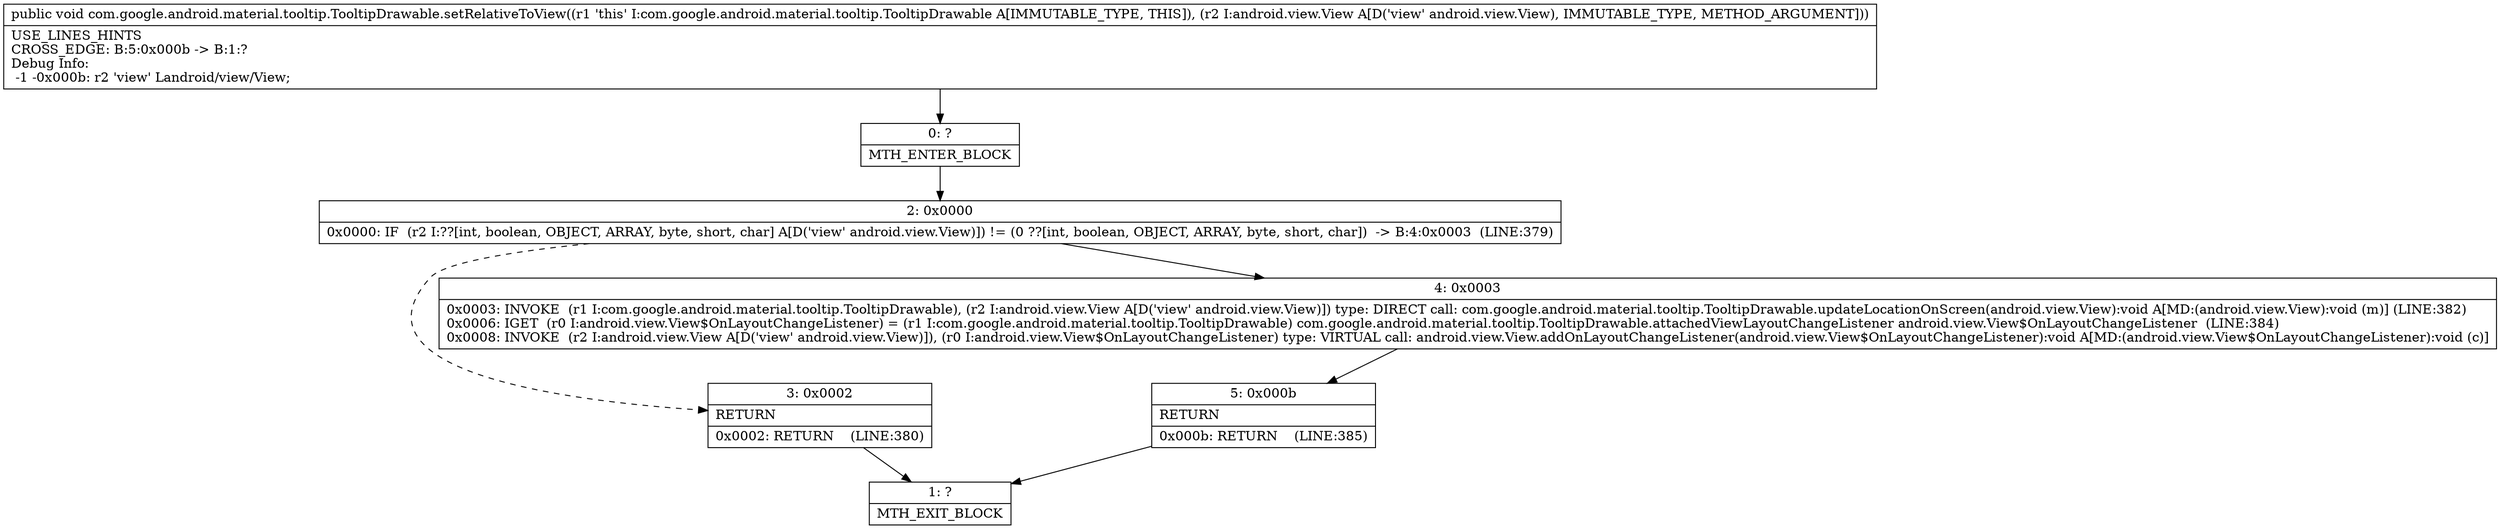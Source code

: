 digraph "CFG forcom.google.android.material.tooltip.TooltipDrawable.setRelativeToView(Landroid\/view\/View;)V" {
Node_0 [shape=record,label="{0\:\ ?|MTH_ENTER_BLOCK\l}"];
Node_2 [shape=record,label="{2\:\ 0x0000|0x0000: IF  (r2 I:??[int, boolean, OBJECT, ARRAY, byte, short, char] A[D('view' android.view.View)]) != (0 ??[int, boolean, OBJECT, ARRAY, byte, short, char])  \-\> B:4:0x0003  (LINE:379)\l}"];
Node_3 [shape=record,label="{3\:\ 0x0002|RETURN\l|0x0002: RETURN    (LINE:380)\l}"];
Node_1 [shape=record,label="{1\:\ ?|MTH_EXIT_BLOCK\l}"];
Node_4 [shape=record,label="{4\:\ 0x0003|0x0003: INVOKE  (r1 I:com.google.android.material.tooltip.TooltipDrawable), (r2 I:android.view.View A[D('view' android.view.View)]) type: DIRECT call: com.google.android.material.tooltip.TooltipDrawable.updateLocationOnScreen(android.view.View):void A[MD:(android.view.View):void (m)] (LINE:382)\l0x0006: IGET  (r0 I:android.view.View$OnLayoutChangeListener) = (r1 I:com.google.android.material.tooltip.TooltipDrawable) com.google.android.material.tooltip.TooltipDrawable.attachedViewLayoutChangeListener android.view.View$OnLayoutChangeListener  (LINE:384)\l0x0008: INVOKE  (r2 I:android.view.View A[D('view' android.view.View)]), (r0 I:android.view.View$OnLayoutChangeListener) type: VIRTUAL call: android.view.View.addOnLayoutChangeListener(android.view.View$OnLayoutChangeListener):void A[MD:(android.view.View$OnLayoutChangeListener):void (c)]\l}"];
Node_5 [shape=record,label="{5\:\ 0x000b|RETURN\l|0x000b: RETURN    (LINE:385)\l}"];
MethodNode[shape=record,label="{public void com.google.android.material.tooltip.TooltipDrawable.setRelativeToView((r1 'this' I:com.google.android.material.tooltip.TooltipDrawable A[IMMUTABLE_TYPE, THIS]), (r2 I:android.view.View A[D('view' android.view.View), IMMUTABLE_TYPE, METHOD_ARGUMENT]))  | USE_LINES_HINTS\lCROSS_EDGE: B:5:0x000b \-\> B:1:?\lDebug Info:\l  \-1 \-0x000b: r2 'view' Landroid\/view\/View;\l}"];
MethodNode -> Node_0;Node_0 -> Node_2;
Node_2 -> Node_3[style=dashed];
Node_2 -> Node_4;
Node_3 -> Node_1;
Node_4 -> Node_5;
Node_5 -> Node_1;
}

